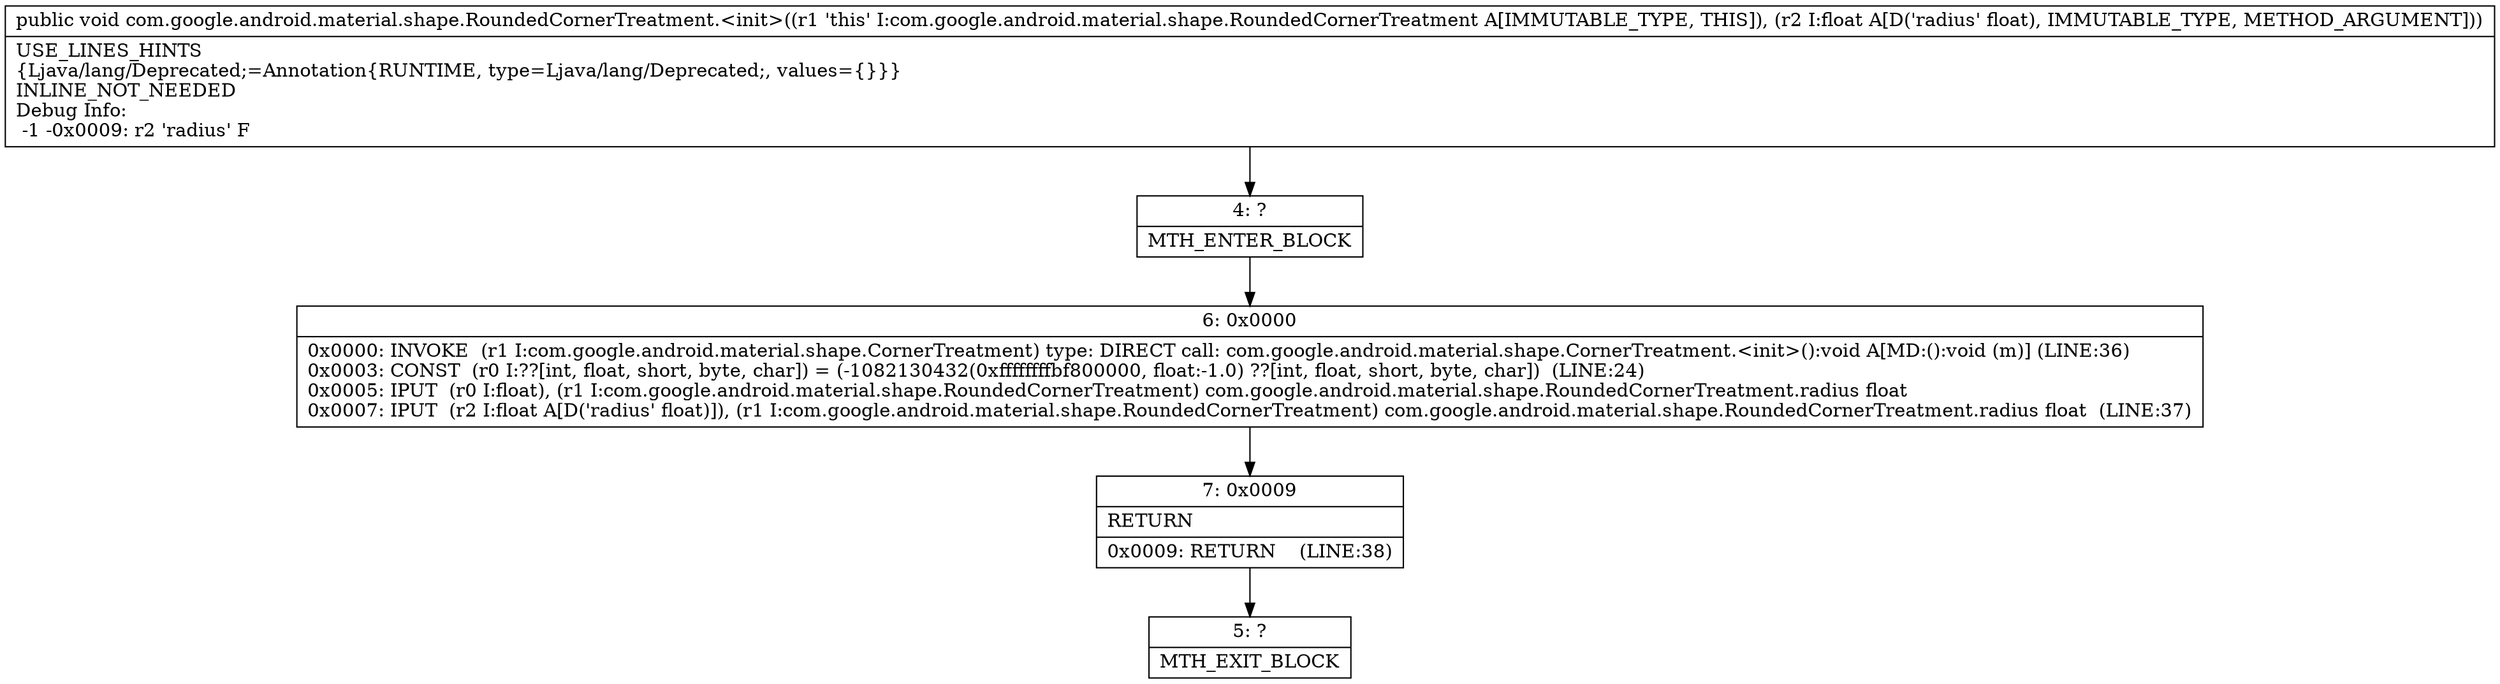 digraph "CFG forcom.google.android.material.shape.RoundedCornerTreatment.\<init\>(F)V" {
Node_4 [shape=record,label="{4\:\ ?|MTH_ENTER_BLOCK\l}"];
Node_6 [shape=record,label="{6\:\ 0x0000|0x0000: INVOKE  (r1 I:com.google.android.material.shape.CornerTreatment) type: DIRECT call: com.google.android.material.shape.CornerTreatment.\<init\>():void A[MD:():void (m)] (LINE:36)\l0x0003: CONST  (r0 I:??[int, float, short, byte, char]) = (\-1082130432(0xffffffffbf800000, float:\-1.0) ??[int, float, short, byte, char])  (LINE:24)\l0x0005: IPUT  (r0 I:float), (r1 I:com.google.android.material.shape.RoundedCornerTreatment) com.google.android.material.shape.RoundedCornerTreatment.radius float \l0x0007: IPUT  (r2 I:float A[D('radius' float)]), (r1 I:com.google.android.material.shape.RoundedCornerTreatment) com.google.android.material.shape.RoundedCornerTreatment.radius float  (LINE:37)\l}"];
Node_7 [shape=record,label="{7\:\ 0x0009|RETURN\l|0x0009: RETURN    (LINE:38)\l}"];
Node_5 [shape=record,label="{5\:\ ?|MTH_EXIT_BLOCK\l}"];
MethodNode[shape=record,label="{public void com.google.android.material.shape.RoundedCornerTreatment.\<init\>((r1 'this' I:com.google.android.material.shape.RoundedCornerTreatment A[IMMUTABLE_TYPE, THIS]), (r2 I:float A[D('radius' float), IMMUTABLE_TYPE, METHOD_ARGUMENT]))  | USE_LINES_HINTS\l\{Ljava\/lang\/Deprecated;=Annotation\{RUNTIME, type=Ljava\/lang\/Deprecated;, values=\{\}\}\}\lINLINE_NOT_NEEDED\lDebug Info:\l  \-1 \-0x0009: r2 'radius' F\l}"];
MethodNode -> Node_4;Node_4 -> Node_6;
Node_6 -> Node_7;
Node_7 -> Node_5;
}

